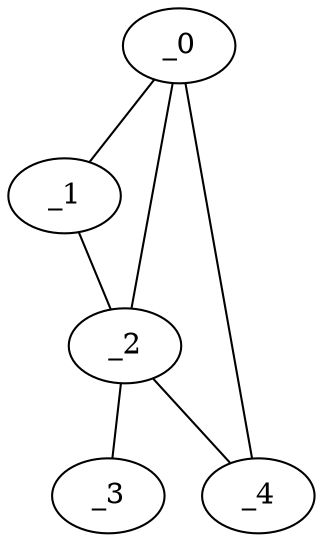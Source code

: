 graph FP1_0145 {
	_0	 [x="0.527776",
		y="2.15373"];
	_1	 [x="0.906968",
		y="0.667367"];
	_0 -- _1;
	_2	 [x="0.152209",
		y="2.00341"];
	_0 -- _2;
	_4	 [x="2.19917",
		y="2.75652"];
	_0 -- _4;
	_1 -- _2;
	_3	 [x="1.81897",
		y="1.6088"];
	_2 -- _3;
	_2 -- _4;
}
